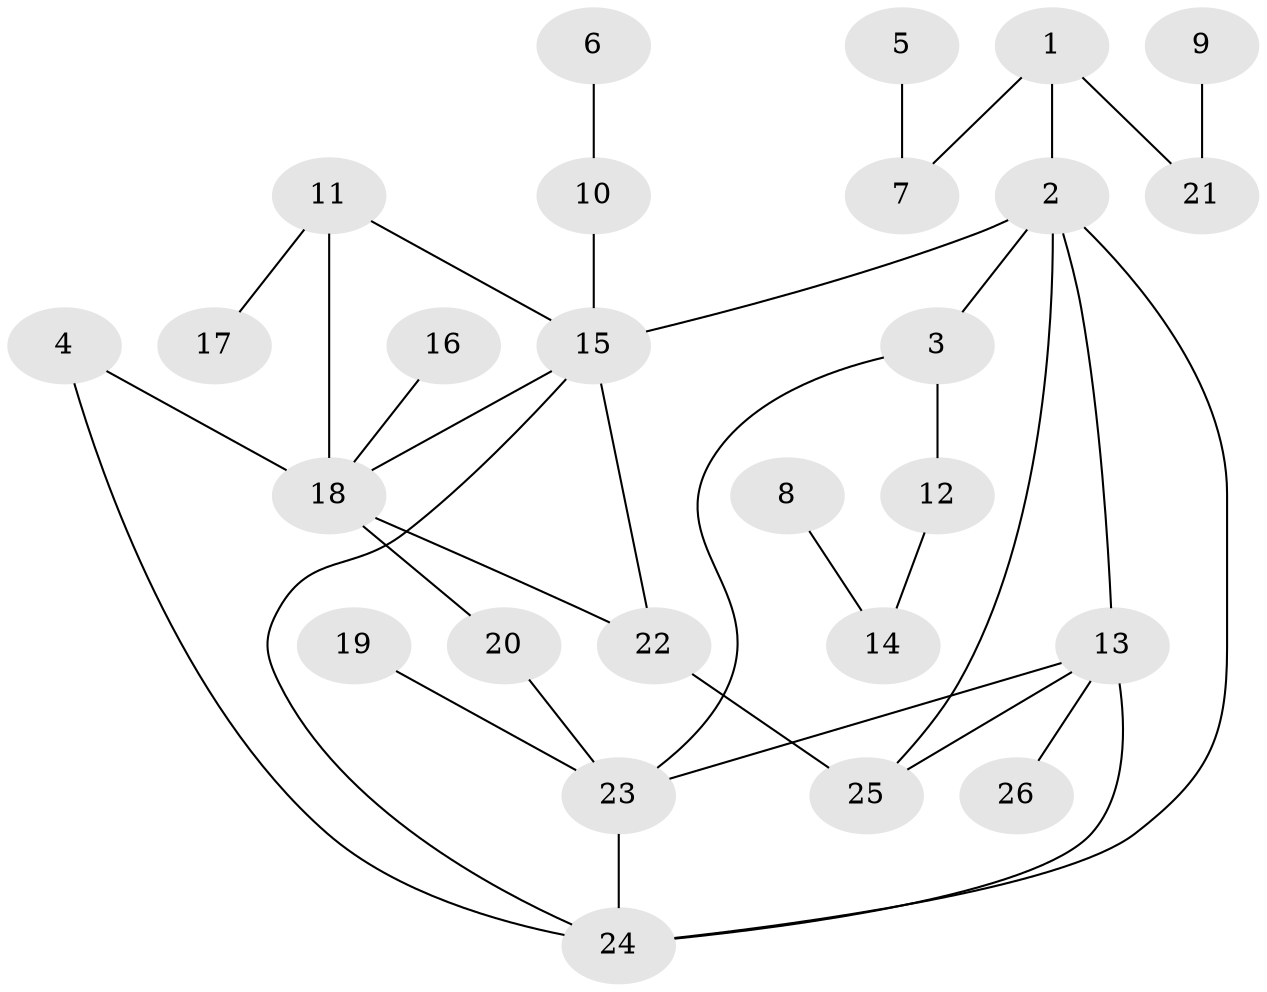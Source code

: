 // original degree distribution, {3: 0.13953488372093023, 7: 0.023255813953488372, 5: 0.03488372093023256, 6: 0.011627906976744186, 2: 0.3488372093023256, 4: 0.10465116279069768, 1: 0.3372093023255814}
// Generated by graph-tools (version 1.1) at 2025/36/03/04/25 23:36:06]
// undirected, 26 vertices, 35 edges
graph export_dot {
  node [color=gray90,style=filled];
  1;
  2;
  3;
  4;
  5;
  6;
  7;
  8;
  9;
  10;
  11;
  12;
  13;
  14;
  15;
  16;
  17;
  18;
  19;
  20;
  21;
  22;
  23;
  24;
  25;
  26;
  1 -- 2 [weight=1.0];
  1 -- 7 [weight=1.0];
  1 -- 21 [weight=1.0];
  2 -- 3 [weight=1.0];
  2 -- 13 [weight=1.0];
  2 -- 15 [weight=1.0];
  2 -- 24 [weight=1.0];
  2 -- 25 [weight=1.0];
  3 -- 12 [weight=1.0];
  3 -- 23 [weight=1.0];
  4 -- 18 [weight=1.0];
  4 -- 24 [weight=1.0];
  5 -- 7 [weight=1.0];
  6 -- 10 [weight=1.0];
  8 -- 14 [weight=1.0];
  9 -- 21 [weight=1.0];
  10 -- 15 [weight=1.0];
  11 -- 15 [weight=1.0];
  11 -- 17 [weight=1.0];
  11 -- 18 [weight=1.0];
  12 -- 14 [weight=1.0];
  13 -- 23 [weight=1.0];
  13 -- 24 [weight=1.0];
  13 -- 25 [weight=2.0];
  13 -- 26 [weight=1.0];
  15 -- 18 [weight=1.0];
  15 -- 22 [weight=1.0];
  15 -- 24 [weight=1.0];
  16 -- 18 [weight=1.0];
  18 -- 20 [weight=1.0];
  18 -- 22 [weight=1.0];
  19 -- 23 [weight=1.0];
  20 -- 23 [weight=1.0];
  22 -- 25 [weight=2.0];
  23 -- 24 [weight=1.0];
}
